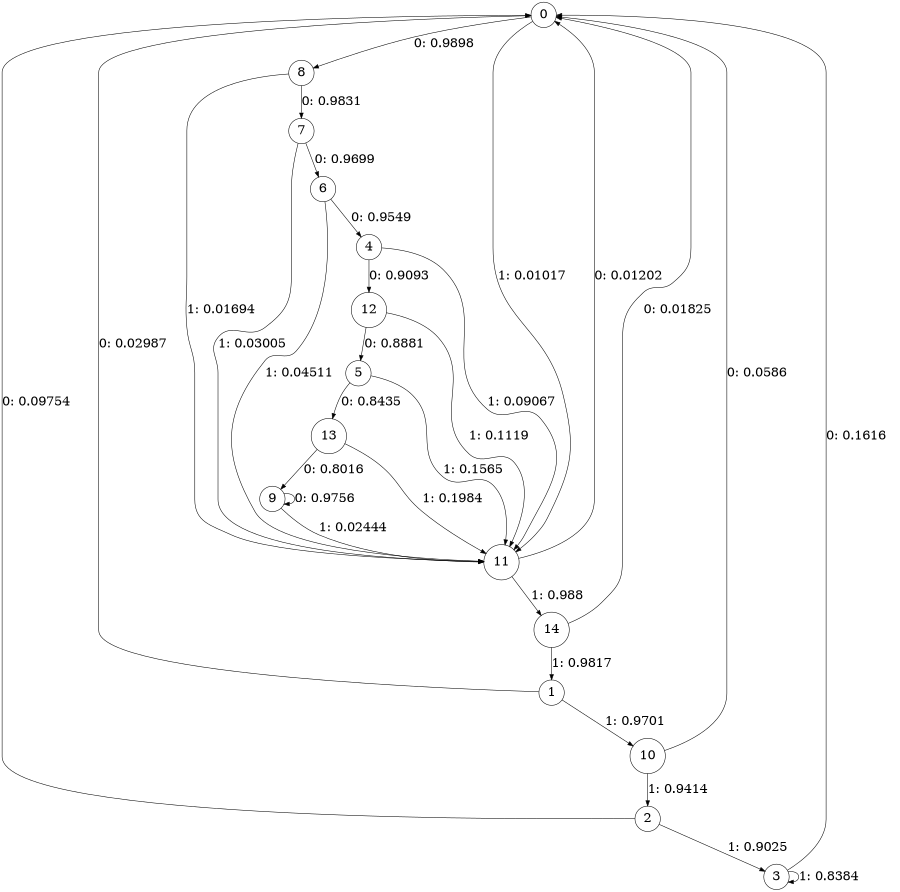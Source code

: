 digraph "ch2_both_grouped_df_L9" {
size = "6,8.5";
ratio = "fill";
node [shape = circle];
node [fontsize = 24];
edge [fontsize = 24];
0 -> 8 [label = "0: 0.9898   "];
0 -> 11 [label = "1: 0.01017  "];
1 -> 0 [label = "0: 0.02987  "];
1 -> 10 [label = "1: 0.9701   "];
2 -> 0 [label = "0: 0.09754  "];
2 -> 3 [label = "1: 0.9025   "];
3 -> 0 [label = "0: 0.1616   "];
3 -> 3 [label = "1: 0.8384   "];
4 -> 12 [label = "0: 0.9093   "];
4 -> 11 [label = "1: 0.09067  "];
5 -> 13 [label = "0: 0.8435   "];
5 -> 11 [label = "1: 0.1565   "];
6 -> 4 [label = "0: 0.9549   "];
6 -> 11 [label = "1: 0.04511  "];
7 -> 6 [label = "0: 0.9699   "];
7 -> 11 [label = "1: 0.03005  "];
8 -> 7 [label = "0: 0.9831   "];
8 -> 11 [label = "1: 0.01694  "];
9 -> 9 [label = "0: 0.9756   "];
9 -> 11 [label = "1: 0.02444  "];
10 -> 0 [label = "0: 0.0586   "];
10 -> 2 [label = "1: 0.9414   "];
11 -> 0 [label = "0: 0.01202  "];
11 -> 14 [label = "1: 0.988    "];
12 -> 5 [label = "0: 0.8881   "];
12 -> 11 [label = "1: 0.1119   "];
13 -> 9 [label = "0: 0.8016   "];
13 -> 11 [label = "1: 0.1984   "];
14 -> 0 [label = "0: 0.01825  "];
14 -> 1 [label = "1: 0.9817   "];
}